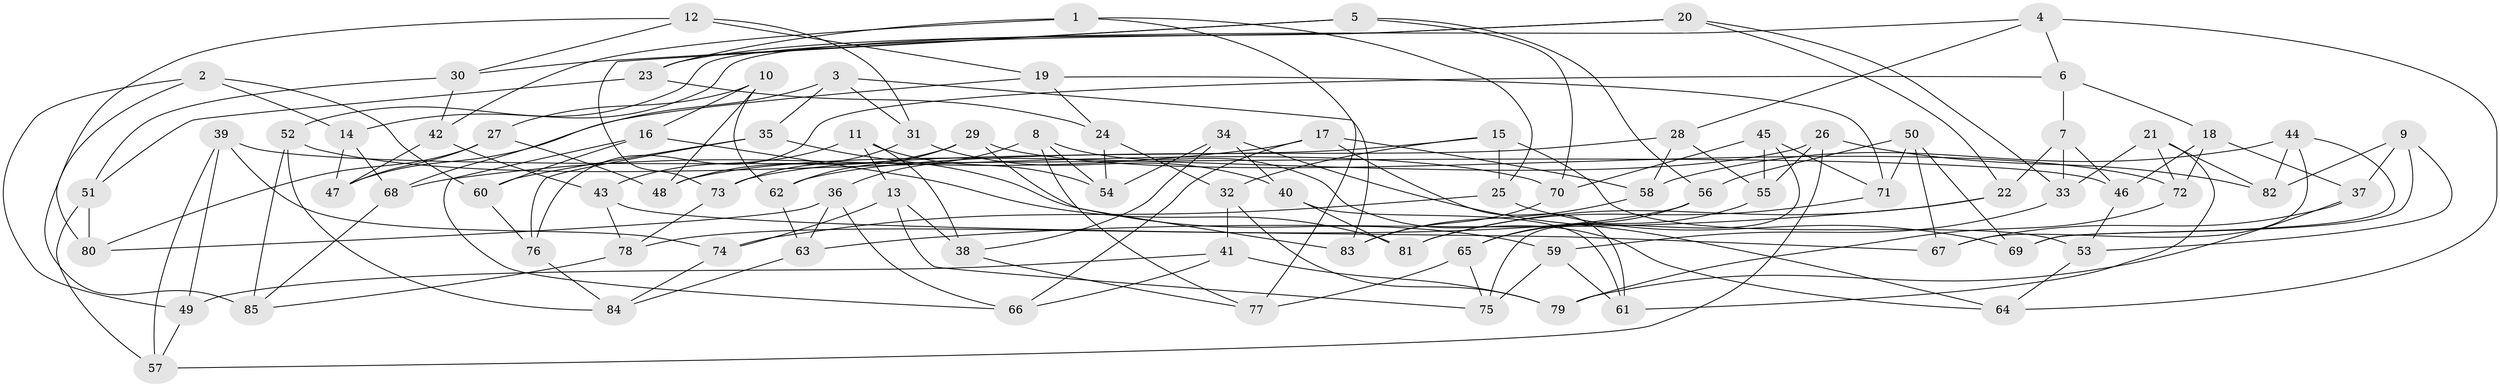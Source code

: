// coarse degree distribution, {7: 0.2692307692307692, 8: 0.15384615384615385, 6: 0.11538461538461539, 10: 0.11538461538461539, 3: 0.07692307692307693, 9: 0.038461538461538464, 5: 0.038461538461538464, 4: 0.11538461538461539, 2: 0.038461538461538464, 11: 0.038461538461538464}
// Generated by graph-tools (version 1.1) at 2025/53/03/04/25 22:53:44]
// undirected, 85 vertices, 170 edges
graph export_dot {
  node [color=gray90,style=filled];
  1;
  2;
  3;
  4;
  5;
  6;
  7;
  8;
  9;
  10;
  11;
  12;
  13;
  14;
  15;
  16;
  17;
  18;
  19;
  20;
  21;
  22;
  23;
  24;
  25;
  26;
  27;
  28;
  29;
  30;
  31;
  32;
  33;
  34;
  35;
  36;
  37;
  38;
  39;
  40;
  41;
  42;
  43;
  44;
  45;
  46;
  47;
  48;
  49;
  50;
  51;
  52;
  53;
  54;
  55;
  56;
  57;
  58;
  59;
  60;
  61;
  62;
  63;
  64;
  65;
  66;
  67;
  68;
  69;
  70;
  71;
  72;
  73;
  74;
  75;
  76;
  77;
  78;
  79;
  80;
  81;
  82;
  83;
  84;
  85;
  1 -- 77;
  1 -- 23;
  1 -- 25;
  1 -- 42;
  2 -- 49;
  2 -- 60;
  2 -- 14;
  2 -- 85;
  3 -- 31;
  3 -- 35;
  3 -- 83;
  3 -- 68;
  4 -- 64;
  4 -- 14;
  4 -- 6;
  4 -- 28;
  5 -- 56;
  5 -- 70;
  5 -- 73;
  5 -- 30;
  6 -- 76;
  6 -- 7;
  6 -- 18;
  7 -- 33;
  7 -- 46;
  7 -- 22;
  8 -- 77;
  8 -- 36;
  8 -- 54;
  8 -- 64;
  9 -- 82;
  9 -- 69;
  9 -- 37;
  9 -- 53;
  10 -- 27;
  10 -- 62;
  10 -- 16;
  10 -- 48;
  11 -- 54;
  11 -- 13;
  11 -- 43;
  11 -- 38;
  12 -- 31;
  12 -- 80;
  12 -- 19;
  12 -- 30;
  13 -- 74;
  13 -- 75;
  13 -- 38;
  14 -- 47;
  14 -- 68;
  15 -- 53;
  15 -- 73;
  15 -- 32;
  15 -- 25;
  16 -- 66;
  16 -- 81;
  16 -- 60;
  17 -- 58;
  17 -- 61;
  17 -- 68;
  17 -- 66;
  18 -- 37;
  18 -- 46;
  18 -- 72;
  19 -- 24;
  19 -- 71;
  19 -- 47;
  20 -- 23;
  20 -- 52;
  20 -- 22;
  20 -- 33;
  21 -- 72;
  21 -- 61;
  21 -- 33;
  21 -- 82;
  22 -- 63;
  22 -- 81;
  23 -- 51;
  23 -- 24;
  24 -- 32;
  24 -- 54;
  25 -- 69;
  25 -- 74;
  26 -- 55;
  26 -- 48;
  26 -- 57;
  26 -- 82;
  27 -- 47;
  27 -- 48;
  27 -- 80;
  28 -- 58;
  28 -- 62;
  28 -- 55;
  29 -- 48;
  29 -- 72;
  29 -- 83;
  29 -- 62;
  30 -- 51;
  30 -- 42;
  31 -- 40;
  31 -- 73;
  32 -- 41;
  32 -- 79;
  33 -- 59;
  34 -- 64;
  34 -- 40;
  34 -- 54;
  34 -- 38;
  35 -- 59;
  35 -- 60;
  35 -- 76;
  36 -- 63;
  36 -- 66;
  36 -- 80;
  37 -- 67;
  37 -- 79;
  38 -- 77;
  39 -- 74;
  39 -- 57;
  39 -- 46;
  39 -- 49;
  40 -- 81;
  40 -- 61;
  41 -- 49;
  41 -- 66;
  41 -- 79;
  42 -- 47;
  42 -- 43;
  43 -- 78;
  43 -- 67;
  44 -- 69;
  44 -- 67;
  44 -- 58;
  44 -- 82;
  45 -- 75;
  45 -- 70;
  45 -- 55;
  45 -- 71;
  46 -- 53;
  49 -- 57;
  50 -- 56;
  50 -- 67;
  50 -- 69;
  50 -- 71;
  51 -- 57;
  51 -- 80;
  52 -- 70;
  52 -- 85;
  52 -- 84;
  53 -- 64;
  55 -- 65;
  56 -- 65;
  56 -- 78;
  58 -- 83;
  59 -- 61;
  59 -- 75;
  60 -- 76;
  62 -- 63;
  63 -- 84;
  65 -- 77;
  65 -- 75;
  68 -- 85;
  70 -- 83;
  71 -- 81;
  72 -- 79;
  73 -- 78;
  74 -- 84;
  76 -- 84;
  78 -- 85;
}

